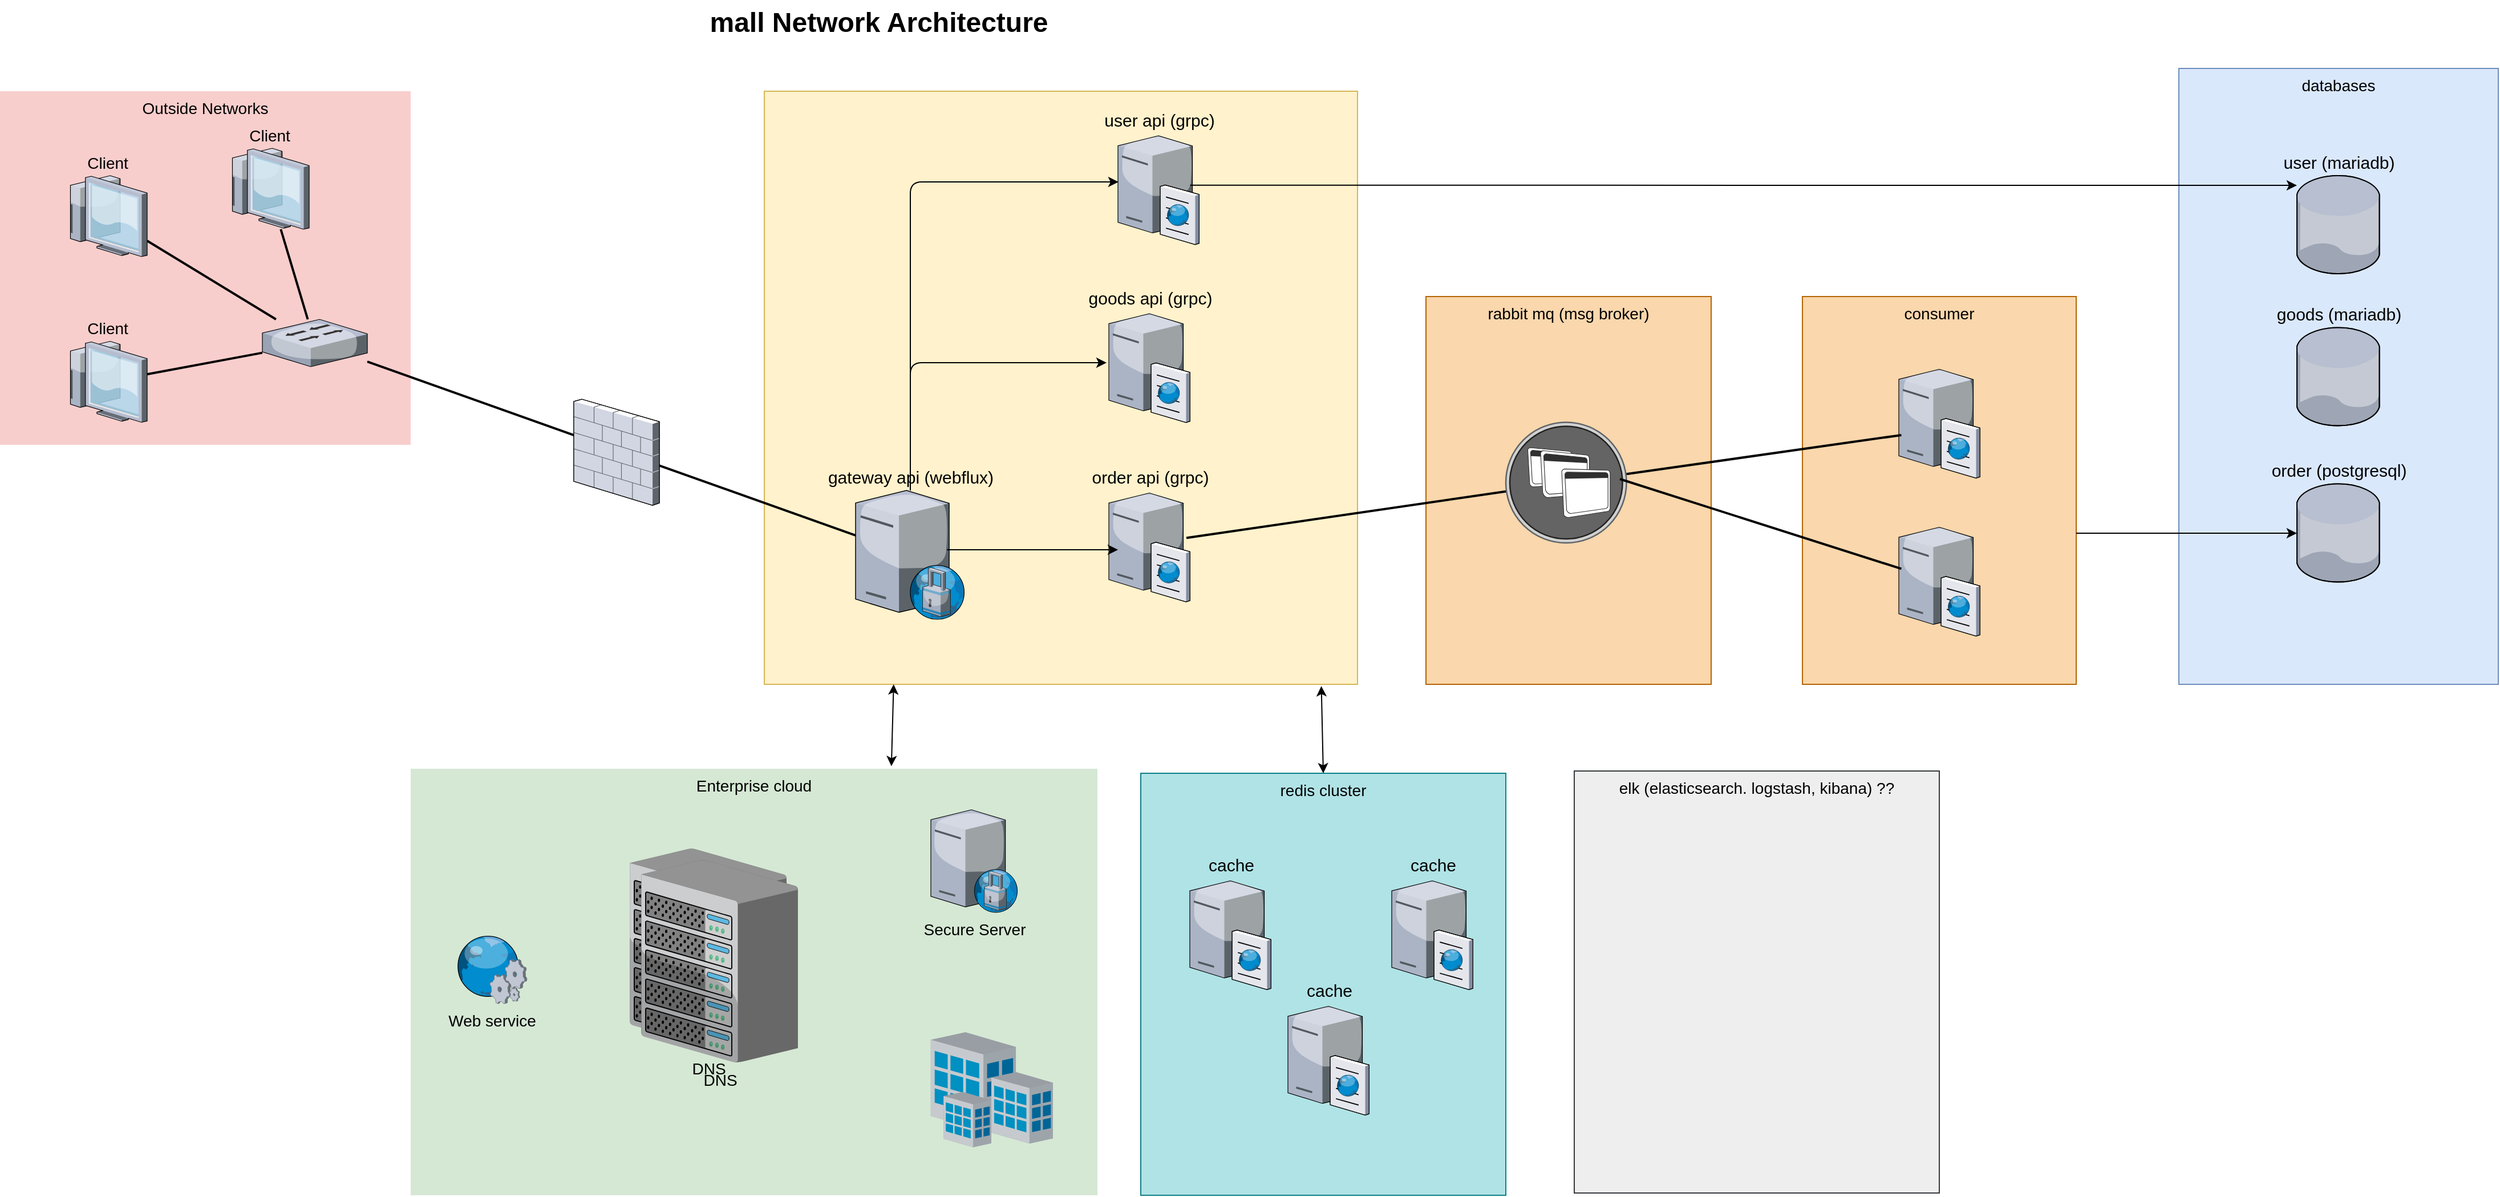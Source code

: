 <mxfile version="14.9.5" type="github">
  <diagram name="Page-1" id="e3a06f82-3646-2815-327d-82caf3d4e204">
    <mxGraphModel dx="2370" dy="1270" grid="1" gridSize="10" guides="1" tooltips="1" connect="1" arrows="1" fold="1" page="1" pageScale="1.5" pageWidth="1169" pageHeight="826" background="none" math="0" shadow="0">
      <root>
        <mxCell id="0" style=";html=1;" />
        <mxCell id="1" style=";html=1;" parent="0" />
        <mxCell id="sHXKAPFRfoizOENOdaJy-3" value="" style="edgeStyle=orthogonalEdgeStyle;rounded=0;orthogonalLoop=1;jettySize=auto;html=1;" parent="1" source="sHXKAPFRfoizOENOdaJy-1" edge="1">
          <mxGeometry relative="1" as="geometry">
            <mxPoint x="1300" y="210" as="targetPoint" />
            <Array as="points">
              <mxPoint x="970" y="210" />
            </Array>
          </mxGeometry>
        </mxCell>
        <mxCell id="sHXKAPFRfoizOENOdaJy-1" value="" style="whiteSpace=wrap;html=1;fillColor=#fff2cc;fontSize=14;strokeColor=#d6b656;verticalAlign=top;" parent="1" vertex="1">
          <mxGeometry x="830" y="110" width="520" height="520" as="geometry" />
        </mxCell>
        <mxCell id="6a7d8f32e03d9370-61" value="Outside Networks" style="whiteSpace=wrap;html=1;fillColor=#f8cecc;fontSize=14;strokeColor=none;verticalAlign=top;" parent="1" vertex="1">
          <mxGeometry x="160" y="110" width="360" height="310" as="geometry" />
        </mxCell>
        <mxCell id="6a7d8f32e03d9370-60" value="Enterprise cloud" style="whiteSpace=wrap;html=1;fillColor=#d5e8d4;fontSize=14;strokeColor=none;verticalAlign=top;" parent="1" vertex="1">
          <mxGeometry x="520" y="704" width="602" height="374" as="geometry" />
        </mxCell>
        <mxCell id="6a7d8f32e03d9370-52" style="edgeStyle=none;rounded=0;html=1;startSize=10;endSize=10;jettySize=auto;orthogonalLoop=1;fontSize=14;endArrow=none;endFill=0;strokeWidth=2;" parent="1" source="sHXKAPFRfoizOENOdaJy-17" target="6a7d8f32e03d9370-26" edge="1">
          <mxGeometry relative="1" as="geometry">
            <mxPoint x="902" y="555.015" as="sourcePoint" />
          </mxGeometry>
        </mxCell>
        <mxCell id="6a7d8f32e03d9370-16" value="DNS" style="verticalLabelPosition=bottom;aspect=fixed;html=1;verticalAlign=top;strokeColor=none;shape=mxgraph.citrix.chassis;fillColor=#66B2FF;gradientColor=#0066CC;fontSize=14;" parent="1" vertex="1">
          <mxGeometry x="712" y="774" width="137.5" height="177.5" as="geometry" />
        </mxCell>
        <mxCell id="6a7d8f32e03d9370-25" value="Secure Server" style="verticalLabelPosition=bottom;aspect=fixed;html=1;verticalAlign=top;strokeColor=none;shape=mxgraph.citrix.proxy_server;fillColor=#66B2FF;gradientColor=#0066CC;fontSize=14;" parent="1" vertex="1">
          <mxGeometry x="976" y="740" width="76.5" height="90" as="geometry" />
        </mxCell>
        <mxCell id="6a7d8f32e03d9370-53" style="edgeStyle=none;rounded=0;html=1;startSize=10;endSize=10;jettySize=auto;orthogonalLoop=1;fontSize=14;endArrow=none;endFill=0;strokeWidth=2;" parent="1" source="6a7d8f32e03d9370-26" target="6a7d8f32e03d9370-29" edge="1">
          <mxGeometry relative="1" as="geometry" />
        </mxCell>
        <mxCell id="6a7d8f32e03d9370-54" style="edgeStyle=none;rounded=0;html=1;startSize=10;endSize=10;jettySize=auto;orthogonalLoop=1;fontSize=14;endArrow=none;endFill=0;strokeWidth=2;" parent="1" source="6a7d8f32e03d9370-26" target="6a7d8f32e03d9370-28" edge="1">
          <mxGeometry relative="1" as="geometry" />
        </mxCell>
        <mxCell id="6a7d8f32e03d9370-55" style="edgeStyle=none;rounded=0;html=1;startSize=10;endSize=10;jettySize=auto;orthogonalLoop=1;fontSize=14;endArrow=none;endFill=0;strokeWidth=2;" parent="1" source="6a7d8f32e03d9370-26" target="6a7d8f32e03d9370-27" edge="1">
          <mxGeometry relative="1" as="geometry" />
        </mxCell>
        <mxCell id="6a7d8f32e03d9370-26" value="" style="verticalLabelPosition=bottom;aspect=fixed;html=1;verticalAlign=top;strokeColor=none;shape=mxgraph.citrix.switch;fillColor=#66B2FF;gradientColor=#0066CC;fontSize=14;" parent="1" vertex="1">
          <mxGeometry x="390" y="310" width="92" height="41.5" as="geometry" />
        </mxCell>
        <mxCell id="6a7d8f32e03d9370-27" value="Client" style="verticalLabelPosition=top;aspect=fixed;html=1;verticalAlign=bottom;strokeColor=none;shape=mxgraph.citrix.thin_client;fillColor=#66B2FF;gradientColor=#0066CC;fontSize=14;labelPosition=center;align=center;" parent="1" vertex="1">
          <mxGeometry x="218" y="329.25" width="71" height="71" as="geometry" />
        </mxCell>
        <mxCell id="6a7d8f32e03d9370-28" value="Client" style="verticalLabelPosition=top;aspect=fixed;html=1;verticalAlign=bottom;strokeColor=none;shape=mxgraph.citrix.thin_client;fillColor=#66B2FF;gradientColor=#0066CC;fontSize=14;labelPosition=center;align=center;" parent="1" vertex="1">
          <mxGeometry x="360" y="160" width="71" height="71" as="geometry" />
        </mxCell>
        <mxCell id="6a7d8f32e03d9370-29" value="Client" style="verticalLabelPosition=top;aspect=fixed;html=1;verticalAlign=bottom;strokeColor=none;shape=mxgraph.citrix.thin_client;fillColor=#66B2FF;gradientColor=#0066CC;fontSize=14;labelPosition=center;align=center;" parent="1" vertex="1">
          <mxGeometry x="218" y="184" width="71" height="71" as="geometry" />
        </mxCell>
        <mxCell id="6a7d8f32e03d9370-30" value="Web service" style="verticalLabelPosition=bottom;aspect=fixed;html=1;verticalAlign=top;strokeColor=none;shape=mxgraph.citrix.web_service;fillColor=#66B2FF;gradientColor=#0066CC;fontSize=14;" parent="1" vertex="1">
          <mxGeometry x="559" y="850" width="63" height="60" as="geometry" />
        </mxCell>
        <mxCell id="6a7d8f32e03d9370-31" value="" style="verticalLabelPosition=bottom;aspect=fixed;html=1;verticalAlign=top;strokeColor=none;shape=mxgraph.citrix.site;fillColor=#66B2FF;gradientColor=#0066CC;fontSize=14;" parent="1" vertex="1">
          <mxGeometry x="976" y="935" width="107" height="101" as="geometry" />
        </mxCell>
        <mxCell id="6a7d8f32e03d9370-62" value="mall Network Architecture" style="text;strokeColor=none;fillColor=none;html=1;fontSize=24;fontStyle=1;verticalAlign=middle;align=center;" parent="1" vertex="1">
          <mxGeometry x="499" y="30" width="861" height="40" as="geometry" />
        </mxCell>
        <mxCell id="sHXKAPFRfoizOENOdaJy-8" value="DNS" style="verticalLabelPosition=bottom;aspect=fixed;html=1;verticalAlign=top;strokeColor=none;shape=mxgraph.citrix.chassis;fillColor=#66B2FF;gradientColor=#0066CC;fontSize=14;" parent="1" vertex="1">
          <mxGeometry x="722" y="784" width="137.5" height="177.5" as="geometry" />
        </mxCell>
        <mxCell id="sHXKAPFRfoizOENOdaJy-9" value="user api (grpc)" style="verticalLabelPosition=top;aspect=fixed;html=1;verticalAlign=bottom;strokeColor=none;shape=mxgraph.citrix.cache_server;fillColor=#66B2FF;gradientColor=#0066CC;fontSize=15;labelPosition=center;align=center;" parent="1" vertex="1">
          <mxGeometry x="1140" y="146.75" width="71" height="97.5" as="geometry" />
        </mxCell>
        <mxCell id="sHXKAPFRfoizOENOdaJy-12" value="databases" style="whiteSpace=wrap;html=1;fillColor=#dae8fc;fontSize=14;strokeColor=#6c8ebf;verticalAlign=top;" parent="1" vertex="1">
          <mxGeometry x="2070" y="90" width="280" height="540" as="geometry" />
        </mxCell>
        <mxCell id="sHXKAPFRfoizOENOdaJy-11" value="user (mariadb)" style="verticalLabelPosition=top;aspect=fixed;html=1;verticalAlign=bottom;strokeColor=none;align=center;outlineConnect=0;shape=mxgraph.citrix.database;labelPosition=center;fontSize=15;" parent="1" vertex="1">
          <mxGeometry x="2173.45" y="184" width="73.1" height="86" as="geometry" />
        </mxCell>
        <mxCell id="sHXKAPFRfoizOENOdaJy-16" value="" style="verticalLabelPosition=bottom;aspect=fixed;html=1;verticalAlign=top;strokeColor=none;align=center;outlineConnect=0;shape=mxgraph.citrix.firewall;" parent="1" vertex="1">
          <mxGeometry x="663" y="380" width="75" height="93" as="geometry" />
        </mxCell>
        <mxCell id="sHXKAPFRfoizOENOdaJy-17" value="gateway api (webflux)" style="verticalLabelPosition=top;aspect=fixed;html=1;verticalAlign=bottom;strokeColor=none;align=center;outlineConnect=0;shape=mxgraph.citrix.proxy_server;flipH=0;flipV=0;direction=east;horizontal=1;labelPosition=center;fontSize=15;" parent="1" vertex="1">
          <mxGeometry x="910" y="460" width="96.05" height="113" as="geometry" />
        </mxCell>
        <mxCell id="sHXKAPFRfoizOENOdaJy-20" value="" style="edgeStyle=elbowEdgeStyle;elbow=horizontal;endArrow=classic;html=1;entryX=0.006;entryY=0.439;entryDx=0;entryDy=0;entryPerimeter=0;" parent="1" source="sHXKAPFRfoizOENOdaJy-17" target="sHXKAPFRfoizOENOdaJy-9" edge="1">
          <mxGeometry width="50" height="50" relative="1" as="geometry">
            <mxPoint x="980" y="590" as="sourcePoint" />
            <mxPoint x="1030" y="540" as="targetPoint" />
            <Array as="points">
              <mxPoint x="958" y="350" />
              <mxPoint x="1070" y="390" />
            </Array>
          </mxGeometry>
        </mxCell>
        <mxCell id="sHXKAPFRfoizOENOdaJy-21" value="" style="edgeStyle=elbowEdgeStyle;elbow=vertical;endArrow=classic;html=1;exitX=0.891;exitY=0.468;exitDx=0;exitDy=0;exitPerimeter=0;" parent="1" source="sHXKAPFRfoizOENOdaJy-9" target="sHXKAPFRfoizOENOdaJy-11" edge="1">
          <mxGeometry width="50" height="50" relative="1" as="geometry">
            <mxPoint x="980" y="590" as="sourcePoint" />
            <mxPoint x="1030" y="540" as="targetPoint" />
          </mxGeometry>
        </mxCell>
        <mxCell id="t2RJurVs9qFkmTVlhtLP-1" value="redis cluster" style="whiteSpace=wrap;html=1;fillColor=#b0e3e6;fontSize=14;strokeColor=#0e8088;verticalAlign=top;" vertex="1" parent="1">
          <mxGeometry x="1160" y="708" width="320" height="370" as="geometry" />
        </mxCell>
        <mxCell id="t2RJurVs9qFkmTVlhtLP-3" value="cache" style="verticalLabelPosition=top;aspect=fixed;html=1;verticalAlign=bottom;strokeColor=none;align=center;outlineConnect=0;shape=mxgraph.citrix.cache_server;labelPosition=center;fontSize=15;" vertex="1" parent="1">
          <mxGeometry x="1203" y="800" width="71" height="97.5" as="geometry" />
        </mxCell>
        <mxCell id="t2RJurVs9qFkmTVlhtLP-10" value="rabbit mq (msg broker)" style="whiteSpace=wrap;html=1;fontSize=14;verticalAlign=top;fillColor=#fad7ac;strokeColor=#b46504;" vertex="1" parent="1">
          <mxGeometry x="1410" y="290" width="250" height="340" as="geometry" />
        </mxCell>
        <mxCell id="t2RJurVs9qFkmTVlhtLP-12" value="order (postgresql)" style="verticalLabelPosition=top;aspect=fixed;html=1;verticalAlign=bottom;strokeColor=none;align=center;outlineConnect=0;shape=mxgraph.citrix.database;labelPosition=center;fontSize=15;" vertex="1" parent="1">
          <mxGeometry x="2173.45" y="454.25" width="73.1" height="86" as="geometry" />
        </mxCell>
        <mxCell id="t2RJurVs9qFkmTVlhtLP-13" value="goods (mariadb)" style="verticalLabelPosition=top;aspect=fixed;html=1;verticalAlign=bottom;strokeColor=none;align=center;outlineConnect=0;shape=mxgraph.citrix.database;labelPosition=center;fontSize=15;" vertex="1" parent="1">
          <mxGeometry x="2173.45" y="317.25" width="73.1" height="86" as="geometry" />
        </mxCell>
        <mxCell id="t2RJurVs9qFkmTVlhtLP-15" value="consumer" style="whiteSpace=wrap;html=1;fontSize=14;verticalAlign=top;fillColor=#fad7ac;strokeColor=#b46504;" vertex="1" parent="1">
          <mxGeometry x="1740" y="290" width="240" height="340" as="geometry" />
        </mxCell>
        <mxCell id="t2RJurVs9qFkmTVlhtLP-17" value="" style="verticalLabelPosition=top;aspect=fixed;html=1;verticalAlign=bottom;strokeColor=none;shape=mxgraph.citrix.cache_server;fillColor=#66B2FF;gradientColor=#0066CC;fontSize=15;labelPosition=center;align=center;" vertex="1" parent="1">
          <mxGeometry x="1824.5" y="351.5" width="71" height="97.5" as="geometry" />
        </mxCell>
        <mxCell id="t2RJurVs9qFkmTVlhtLP-19" value="order api (grpc)" style="verticalLabelPosition=top;aspect=fixed;html=1;verticalAlign=bottom;strokeColor=none;shape=mxgraph.citrix.cache_server;fillColor=#66B2FF;gradientColor=#0066CC;fontSize=15;labelPosition=center;align=center;" vertex="1" parent="1">
          <mxGeometry x="1132" y="460" width="71" height="97.5" as="geometry" />
        </mxCell>
        <mxCell id="t2RJurVs9qFkmTVlhtLP-21" value="goods api (grpc)" style="verticalLabelPosition=top;aspect=fixed;html=1;verticalAlign=bottom;strokeColor=none;shape=mxgraph.citrix.cache_server;fillColor=#66B2FF;gradientColor=#0066CC;fontSize=15;labelPosition=center;align=center;" vertex="1" parent="1">
          <mxGeometry x="1132" y="302.75" width="71" height="97.5" as="geometry" />
        </mxCell>
        <mxCell id="t2RJurVs9qFkmTVlhtLP-22" value="" style="endArrow=classic;startArrow=classic;html=1;fontSize=15;exitX=0.5;exitY=0;exitDx=0;exitDy=0;entryX=0.939;entryY=1.003;entryDx=0;entryDy=0;entryPerimeter=0;" edge="1" parent="1" source="t2RJurVs9qFkmTVlhtLP-1" target="sHXKAPFRfoizOENOdaJy-1">
          <mxGeometry width="50" height="50" relative="1" as="geometry">
            <mxPoint x="1650" y="700" as="sourcePoint" />
            <mxPoint x="1340" y="630" as="targetPoint" />
          </mxGeometry>
        </mxCell>
        <mxCell id="t2RJurVs9qFkmTVlhtLP-23" value="" style="verticalLabelPosition=top;aspect=fixed;html=1;verticalAlign=bottom;strokeColor=none;shape=mxgraph.citrix.cache_server;fillColor=#66B2FF;gradientColor=#0066CC;fontSize=15;labelPosition=center;align=center;" vertex="1" parent="1">
          <mxGeometry x="1824.5" y="490" width="71" height="97.5" as="geometry" />
        </mxCell>
        <mxCell id="t2RJurVs9qFkmTVlhtLP-24" value="" style="edgeStyle=elbowEdgeStyle;elbow=vertical;endArrow=classic;html=1;" edge="1" parent="1" source="t2RJurVs9qFkmTVlhtLP-15" target="t2RJurVs9qFkmTVlhtLP-12">
          <mxGeometry width="50" height="50" relative="1" as="geometry">
            <mxPoint x="1213.261" y="202.38" as="sourcePoint" />
            <mxPoint x="2183.45" y="201.667" as="targetPoint" />
          </mxGeometry>
        </mxCell>
        <mxCell id="t2RJurVs9qFkmTVlhtLP-27" value="" style="verticalLabelPosition=bottom;aspect=fixed;html=1;verticalAlign=top;strokeColor=none;align=center;outlineConnect=0;shape=mxgraph.citrix.role_applications;fontSize=15;" vertex="1" parent="1">
          <mxGeometry x="1480" y="400.25" width="105.75" height="105.75" as="geometry" />
        </mxCell>
        <mxCell id="t2RJurVs9qFkmTVlhtLP-28" value="" style="endArrow=classic;startArrow=classic;html=1;fontSize=15;entryX=0.218;entryY=1;entryDx=0;entryDy=0;entryPerimeter=0;exitX=0.7;exitY=-0.006;exitDx=0;exitDy=0;exitPerimeter=0;" edge="1" parent="1" source="6a7d8f32e03d9370-60" target="sHXKAPFRfoizOENOdaJy-1">
          <mxGeometry width="50" height="50" relative="1" as="geometry">
            <mxPoint x="943" y="700" as="sourcePoint" />
            <mxPoint x="1328.28" y="641.56" as="targetPoint" />
          </mxGeometry>
        </mxCell>
        <mxCell id="t2RJurVs9qFkmTVlhtLP-29" value="" style="edgeStyle=elbowEdgeStyle;elbow=horizontal;endArrow=classic;html=1;" edge="1" parent="1" source="sHXKAPFRfoizOENOdaJy-17">
          <mxGeometry width="50" height="50" relative="1" as="geometry">
            <mxPoint x="968" y="470" as="sourcePoint" />
            <mxPoint x="1130" y="348" as="targetPoint" />
            <Array as="points">
              <mxPoint x="958" y="350" />
              <mxPoint x="968" y="360" />
              <mxPoint x="1080" y="400" />
            </Array>
          </mxGeometry>
        </mxCell>
        <mxCell id="t2RJurVs9qFkmTVlhtLP-30" value="" style="edgeStyle=elbowEdgeStyle;elbow=horizontal;endArrow=classic;html=1;" edge="1" parent="1">
          <mxGeometry width="50" height="50" relative="1" as="geometry">
            <mxPoint x="990" y="512" as="sourcePoint" />
            <mxPoint x="1140" y="512" as="targetPoint" />
            <Array as="points">
              <mxPoint x="1090" y="410" />
            </Array>
          </mxGeometry>
        </mxCell>
        <mxCell id="t2RJurVs9qFkmTVlhtLP-31" style="edgeStyle=none;rounded=0;html=1;startSize=10;endSize=10;jettySize=auto;orthogonalLoop=1;fontSize=14;endArrow=none;endFill=0;strokeWidth=2;entryX=0.958;entryY=0.427;entryDx=0;entryDy=0;entryPerimeter=0;" edge="1" parent="1" source="t2RJurVs9qFkmTVlhtLP-27" target="t2RJurVs9qFkmTVlhtLP-19">
          <mxGeometry relative="1" as="geometry">
            <mxPoint x="920" y="509.411" as="sourcePoint" />
            <mxPoint x="492" y="357.118" as="targetPoint" />
          </mxGeometry>
        </mxCell>
        <mxCell id="t2RJurVs9qFkmTVlhtLP-32" style="edgeStyle=none;rounded=0;html=1;startSize=10;endSize=10;jettySize=auto;orthogonalLoop=1;fontSize=14;endArrow=none;endFill=0;strokeWidth=2;exitX=0.031;exitY=0.615;exitDx=0;exitDy=0;exitPerimeter=0;" edge="1" parent="1" source="t2RJurVs9qFkmTVlhtLP-17" target="t2RJurVs9qFkmTVlhtLP-27">
          <mxGeometry relative="1" as="geometry">
            <mxPoint x="1820" y="400" as="sourcePoint" />
            <mxPoint x="1590" y="450" as="targetPoint" />
          </mxGeometry>
        </mxCell>
        <mxCell id="t2RJurVs9qFkmTVlhtLP-33" style="edgeStyle=none;rounded=0;html=1;startSize=10;endSize=10;jettySize=auto;orthogonalLoop=1;fontSize=14;endArrow=none;endFill=0;strokeWidth=2;exitX=0.031;exitY=0.397;exitDx=0;exitDy=0;exitPerimeter=0;" edge="1" parent="1" source="t2RJurVs9qFkmTVlhtLP-23">
          <mxGeometry relative="1" as="geometry">
            <mxPoint x="1839.98" y="410.251" as="sourcePoint" />
            <mxPoint x="1580" y="450" as="targetPoint" />
          </mxGeometry>
        </mxCell>
        <mxCell id="t2RJurVs9qFkmTVlhtLP-34" value="cache" style="verticalLabelPosition=top;aspect=fixed;html=1;verticalAlign=bottom;strokeColor=none;align=center;outlineConnect=0;shape=mxgraph.citrix.cache_server;labelPosition=center;fontSize=15;" vertex="1" parent="1">
          <mxGeometry x="1289" y="910" width="71" height="97.5" as="geometry" />
        </mxCell>
        <mxCell id="t2RJurVs9qFkmTVlhtLP-35" value="cache" style="verticalLabelPosition=top;aspect=fixed;html=1;verticalAlign=bottom;strokeColor=none;align=center;outlineConnect=0;shape=mxgraph.citrix.cache_server;labelPosition=center;fontSize=15;" vertex="1" parent="1">
          <mxGeometry x="1380" y="800" width="71" height="97.5" as="geometry" />
        </mxCell>
        <mxCell id="t2RJurVs9qFkmTVlhtLP-36" value="elk (elasticsearch. logstash, kibana) ??" style="whiteSpace=wrap;html=1;fillColor=#eeeeee;fontSize=14;strokeColor=#36393d;verticalAlign=top;" vertex="1" parent="1">
          <mxGeometry x="1540" y="706" width="320" height="370" as="geometry" />
        </mxCell>
      </root>
    </mxGraphModel>
  </diagram>
</mxfile>
